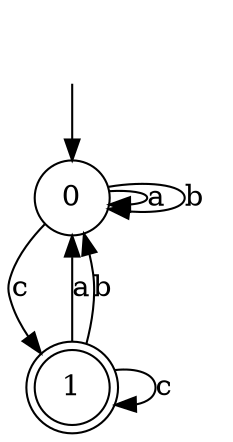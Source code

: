 digraph g {
__start [label=""shape=none]
	0[shape="circle" label="0"]
	1[shape="doublecircle" label="1"]
__start -> 0
	0->1 [label="c"]
	0->0 [label="a"]
	0->0 [label="b"]
	1->1 [label="c"]
	1->0 [label="a"]
	1->0 [label="b"]
}